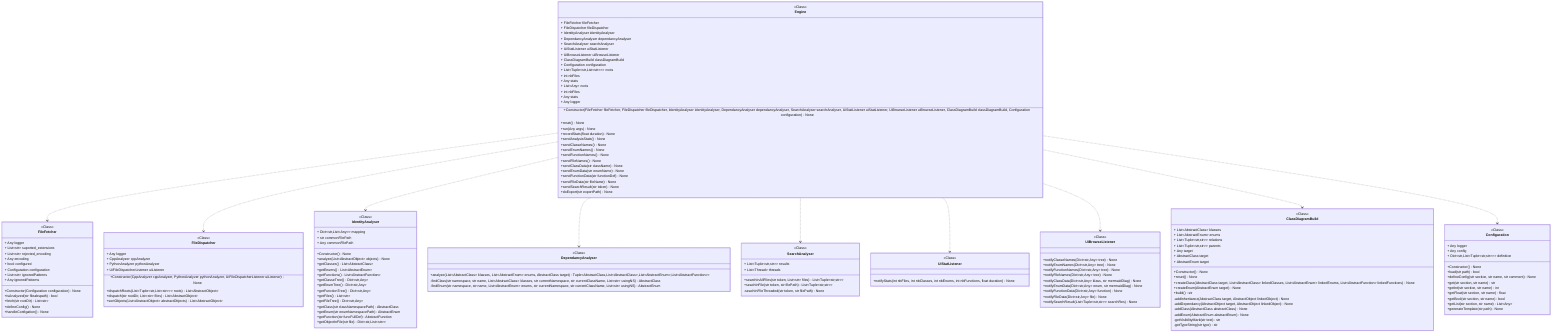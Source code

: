 classDiagram
class Engine {
<<Class>>
+ FileFetcher fileFetcher
+ FileDispatcher fileDispatcher
+ IdentityAnalyser identityAnalyser
+ DependancyAnalyser dependancyAnalyser
+ SearchAnalyser searchAnalyser
+ UiStatListener uiStatListener
+ UiBrowseListener uiBrowseListener
+ ClassDiagramBuild classDiagramBuild
+ Configuration configuration
+ List&lt;Tuple&lt;str,List&lt;str&gt;&gt;&gt; roots
+ int nbFiles
+ Any stats
+ List~Any~ roots
+ int nbFiles
+ Any stats
+ Any logger
+Constructor(FileFetcher fileFetcher, FileDispatcher fileDispatcher, IdentityAnalyser identityAnalyser, DependancyAnalyser dependancyAnalyser, SearchAnalyser searchAnalyser, UiStatListener uiStatListener, UiBrowseListener uiBrowseListener, ClassDiagramBuild classDiagramBuild, Configuration configuration) None
+reset() None
+run(Any args) None
+recordStats(float duration) None
+sendAnalysisStats() None
+sendClasseNames() None
+sendEnumNames() None
+sendFunctionNames() None
+sendFileNames() None
+sendClassData(str className) None
+sendEnumData(str enumName) None
+sendFunctionData(str functionDef) None
+sendFileData(str fileName) None
+sendSearchResult(str token) None
+doExport(str exportPath) None
}
class FileFetcher {
<<Class>>
+ Any logger
+ List~str~ suported_extensions
+ List~str~ rejected_encoding
+ Any encoding
+ bool configured
+ Configuration configuration
+ List~str~ ignoredPatterns
+ Any ignoredPatterns
+Constructor(Configuration configuration) None
+isAnalyzed(str fileabspath) bool
+fetch(str rootDir) List~str~
+defineConfig() None
+handleConfigation() None
}
link FileFetcher "class££pycodeanalyzer::core::filetree::filefetcher::FileFetcher"
class FileDispatcher {
<<Class>>
+ Any logger
+ CppAnalyzer cppAnalyzer
+ PythonAnalyzer pythonAnalyzer
+ UiFileDispatcherListener uiListener
+Constructor(CppAnalyzer cppAnalyzer, PythonAnalyzer pythonAnalyzer, UiFileDispatcherListener uiListener) None
+dispatchRoots(List&lt;Tuple&lt;str,List&lt;str&gt;&gt;&gt; roots) List~AbstractObject~
+dispatch(str rootDir, List~str~ files) List~AbstractObject~
+sortObjects(List~AbstractObject~ abstractObjects) List~AbstractObject~
}
link FileDispatcher "class££pycodeanalyzer::core::languages::filedispatcher::FileDispatcher"
class IdentityAnalyser {
<<Class>>
+ Dict&lt;str,List&lt;Any&gt;&gt; mapping
+ str commonFilePath
+ Any commonFilePath
+Constructor() None
+analyze(List~AbstractObject~ objects) None
+getClasses() List~AbstractClass~
+getEnums() List~AbstractEnum~
+getFunctions() List~AbstractFunction~
+getClasseTree() Dict~str,Any~
+getEnumTree() Dict~str,Any~
+getFunctionTree() Dict~str,Any~
+getFiles() List~str~
+getFileTree() Dict~str,Any~
+getClass(str classNamespacePath) AbstractClass
+getEnum(str enumNamespacePath) AbstractEnum
+getFunction(str funcFullDef) AbstractFunction
+getObjectInFile(str file) Dict&lt;str,List&lt;str&gt;&gt;
}
link IdentityAnalyser "class££pycodeanalyzer::core::analyzer::identification::IdentityAnalyser"
class DependancyAnalyser {
<<Class>>
+analyze(List~AbstractClass~ klasses, List~AbstractEnum~ enums, AbstractClass target) Tuple&lt;AbstractClass,List&lt;AbstractClass&gt;,List&lt;AbstractEnum&gt;,List&lt;AbstractFunction&gt;&gt;
-findClass(str namespace, str name, List~AbstractClass~ klasses, str currentNamespace, str currentClassName, List~str~ usingNS) AbstractClass
-findEnum(str namespace, str name, List~AbstractEnum~ enums, str currentNamespace, str currentClassName, List~str~ usingNS) AbstractEnum
}
link DependancyAnalyser "class££pycodeanalyzer::core::analyzer::dependancy::DependancyAnalyser"
class SearchAnalyser {
<<Class>>
+ List&lt;Tuple&lt;str,str&gt;&gt; results
+ List~Thread~ threads
+searchInAllFiles(str token, List~str~ files) List&lt;Tuple&lt;str,str&gt;&gt;
+seachInFile(str token, str filePath) List&lt;Tuple&lt;str,str&gt;&gt;
-seachInFileThreaded(str token, str filePath) None
}
link SearchAnalyser "class££pycodeanalyzer::core::analyzer::search::SearchAnalyser"
class UiStatListener {
<<Class>>
+notifyStats(int nbFiles, int nbClasses, int nbEnums, int nbFunctions, float duration) None
}
link UiStatListener "class££pycodeanalyzer::ui::app::UiStatListener"
class UiBrowseListener {
<<Class>>
+notifyClasseNames(Dict~str,Any~ tree) None
+notifyEnumNames(Dict~str,Any~ tree) None
+notifyFunctionNames(Dict~str,Any~ tree) None
+notifyFileNames(Dict~str,Any~ tree) None
+notifyClassData(Dict~str,Any~ klass, str mermaidDiag) None
+notifyEnumData(Dict~str,Any~ enum, str mermaidDiag) None
+notifyFunctionData(Dict~str,Any~ function) None
+notifyFileData(Dict~str,Any~ file) None
+notifySearchResult(List&lt;Tuple&lt;str,str&gt;&gt; searchRes) None
}
link UiBrowseListener "class££pycodeanalyzer::ui::app::UiBrowseListener"
class ClassDiagramBuild {
<<Class>>
+ List~AbstractClass~ klasses
+ List~AbstractEnum~ enums
+ List&lt;Tuple&lt;str,str&gt;&gt; relations
+ List&lt;Tuple&lt;str,str&gt;&gt; parents
+ Any target
+ AbstractClass target
+ AbstractEnum target
+Constructor() None
+reset() None
+createClass(AbstractClass target, List~AbstractClass~ linkedClasses, List~AbstractEnum~ linkedEnums, List~AbstractFunction~ linkedFunctions) None
+createEnum(AbstractEnum target) None
+build() str
-addInheritance(AbstractClass target, AbstractObject linkedObject) None
-addDependancy(AbstractObject target, AbstractObject linkedObject) None
-addClass(AbstractClass abstractClass) None
-addEnum(AbstractEnum abstractEnum) None
-getVisibilityMark(str text) str
-getTypeString(str type) str
}
link ClassDiagramBuild "class££pycodeanalyzer::core::diagrams::mermaid::ClassDiagramBuild"
class Configuration {
<<Class>>
+ Any logger
+ Any config
+ Dict&lt;str,List&lt;Tuple&lt;str,str&gt;&gt;&gt; definition
+Constructor() None
+load(str path) bool
+defineConfig(str section, str name, str comment) None
+get(str section, str name) str
+getInt(str section, str name) int
+getFloat(str section, str name) float
+getBool(str section, str name) bool
+getList(str section, str name) List~Any~
+generateTemplate(str path) None
}
link Configuration "class££pycodeanalyzer::core::configuration::configuration::Configuration"
Engine ..> FileFetcher
Engine ..> FileDispatcher
Engine ..> IdentityAnalyser
Engine ..> DependancyAnalyser
Engine ..> SearchAnalyser
Engine ..> UiStatListener
Engine ..> UiBrowseListener
Engine ..> ClassDiagramBuild
Engine ..> Configuration